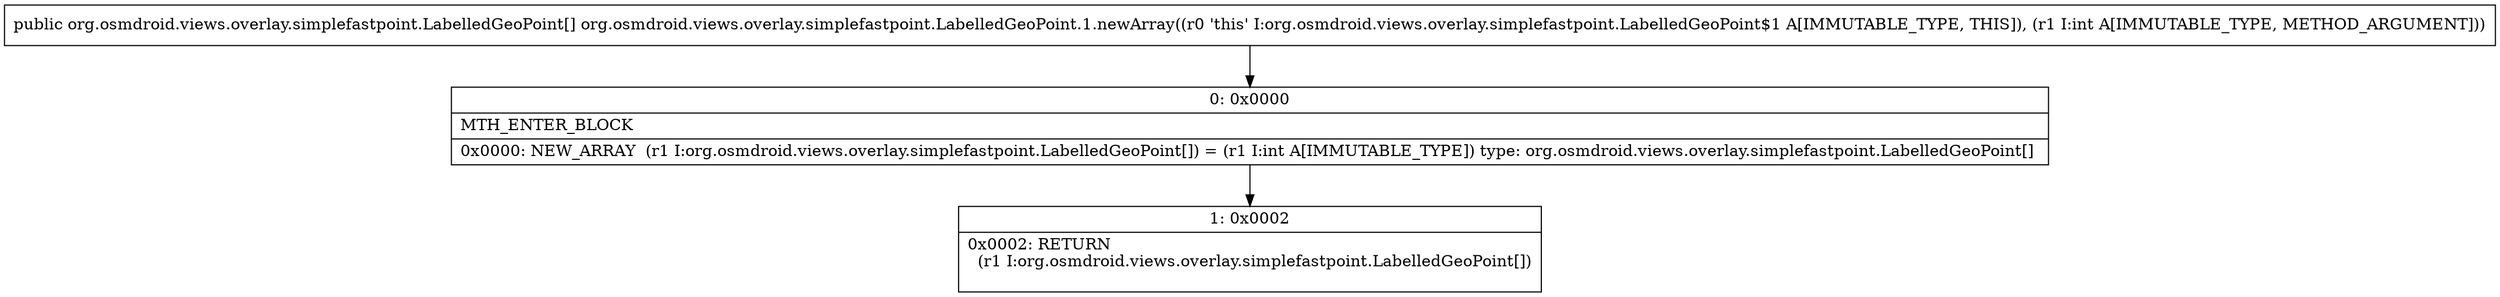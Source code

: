 digraph "CFG fororg.osmdroid.views.overlay.simplefastpoint.LabelledGeoPoint.1.newArray(I)[Lorg\/osmdroid\/views\/overlay\/simplefastpoint\/LabelledGeoPoint;" {
Node_0 [shape=record,label="{0\:\ 0x0000|MTH_ENTER_BLOCK\l|0x0000: NEW_ARRAY  (r1 I:org.osmdroid.views.overlay.simplefastpoint.LabelledGeoPoint[]) = (r1 I:int A[IMMUTABLE_TYPE]) type: org.osmdroid.views.overlay.simplefastpoint.LabelledGeoPoint[] \l}"];
Node_1 [shape=record,label="{1\:\ 0x0002|0x0002: RETURN  \l  (r1 I:org.osmdroid.views.overlay.simplefastpoint.LabelledGeoPoint[])\l \l}"];
MethodNode[shape=record,label="{public org.osmdroid.views.overlay.simplefastpoint.LabelledGeoPoint[] org.osmdroid.views.overlay.simplefastpoint.LabelledGeoPoint.1.newArray((r0 'this' I:org.osmdroid.views.overlay.simplefastpoint.LabelledGeoPoint$1 A[IMMUTABLE_TYPE, THIS]), (r1 I:int A[IMMUTABLE_TYPE, METHOD_ARGUMENT])) }"];
MethodNode -> Node_0;
Node_0 -> Node_1;
}

